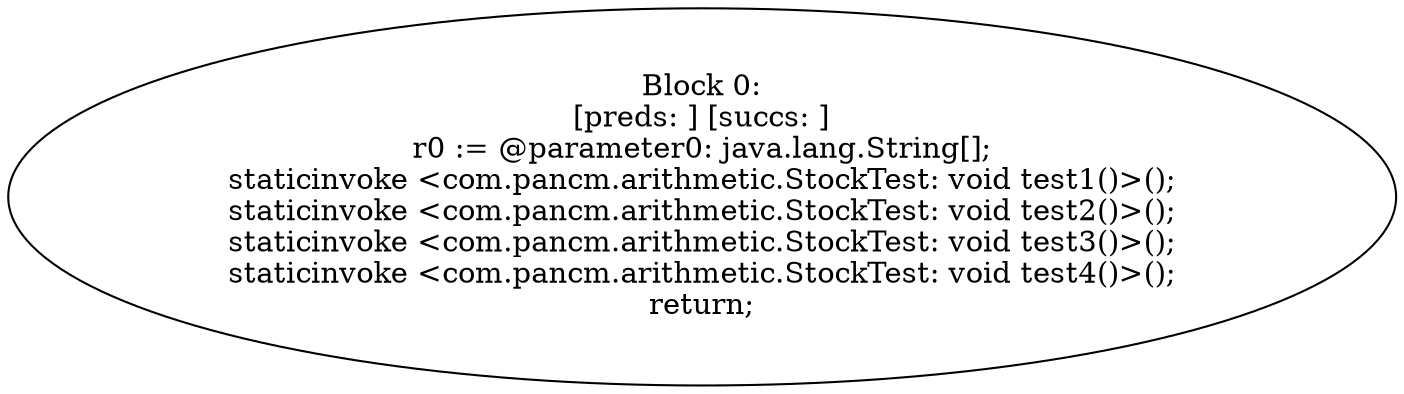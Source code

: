 digraph "unitGraph" {
    "Block 0:
[preds: ] [succs: ]
r0 := @parameter0: java.lang.String[];
staticinvoke <com.pancm.arithmetic.StockTest: void test1()>();
staticinvoke <com.pancm.arithmetic.StockTest: void test2()>();
staticinvoke <com.pancm.arithmetic.StockTest: void test3()>();
staticinvoke <com.pancm.arithmetic.StockTest: void test4()>();
return;
"
}
